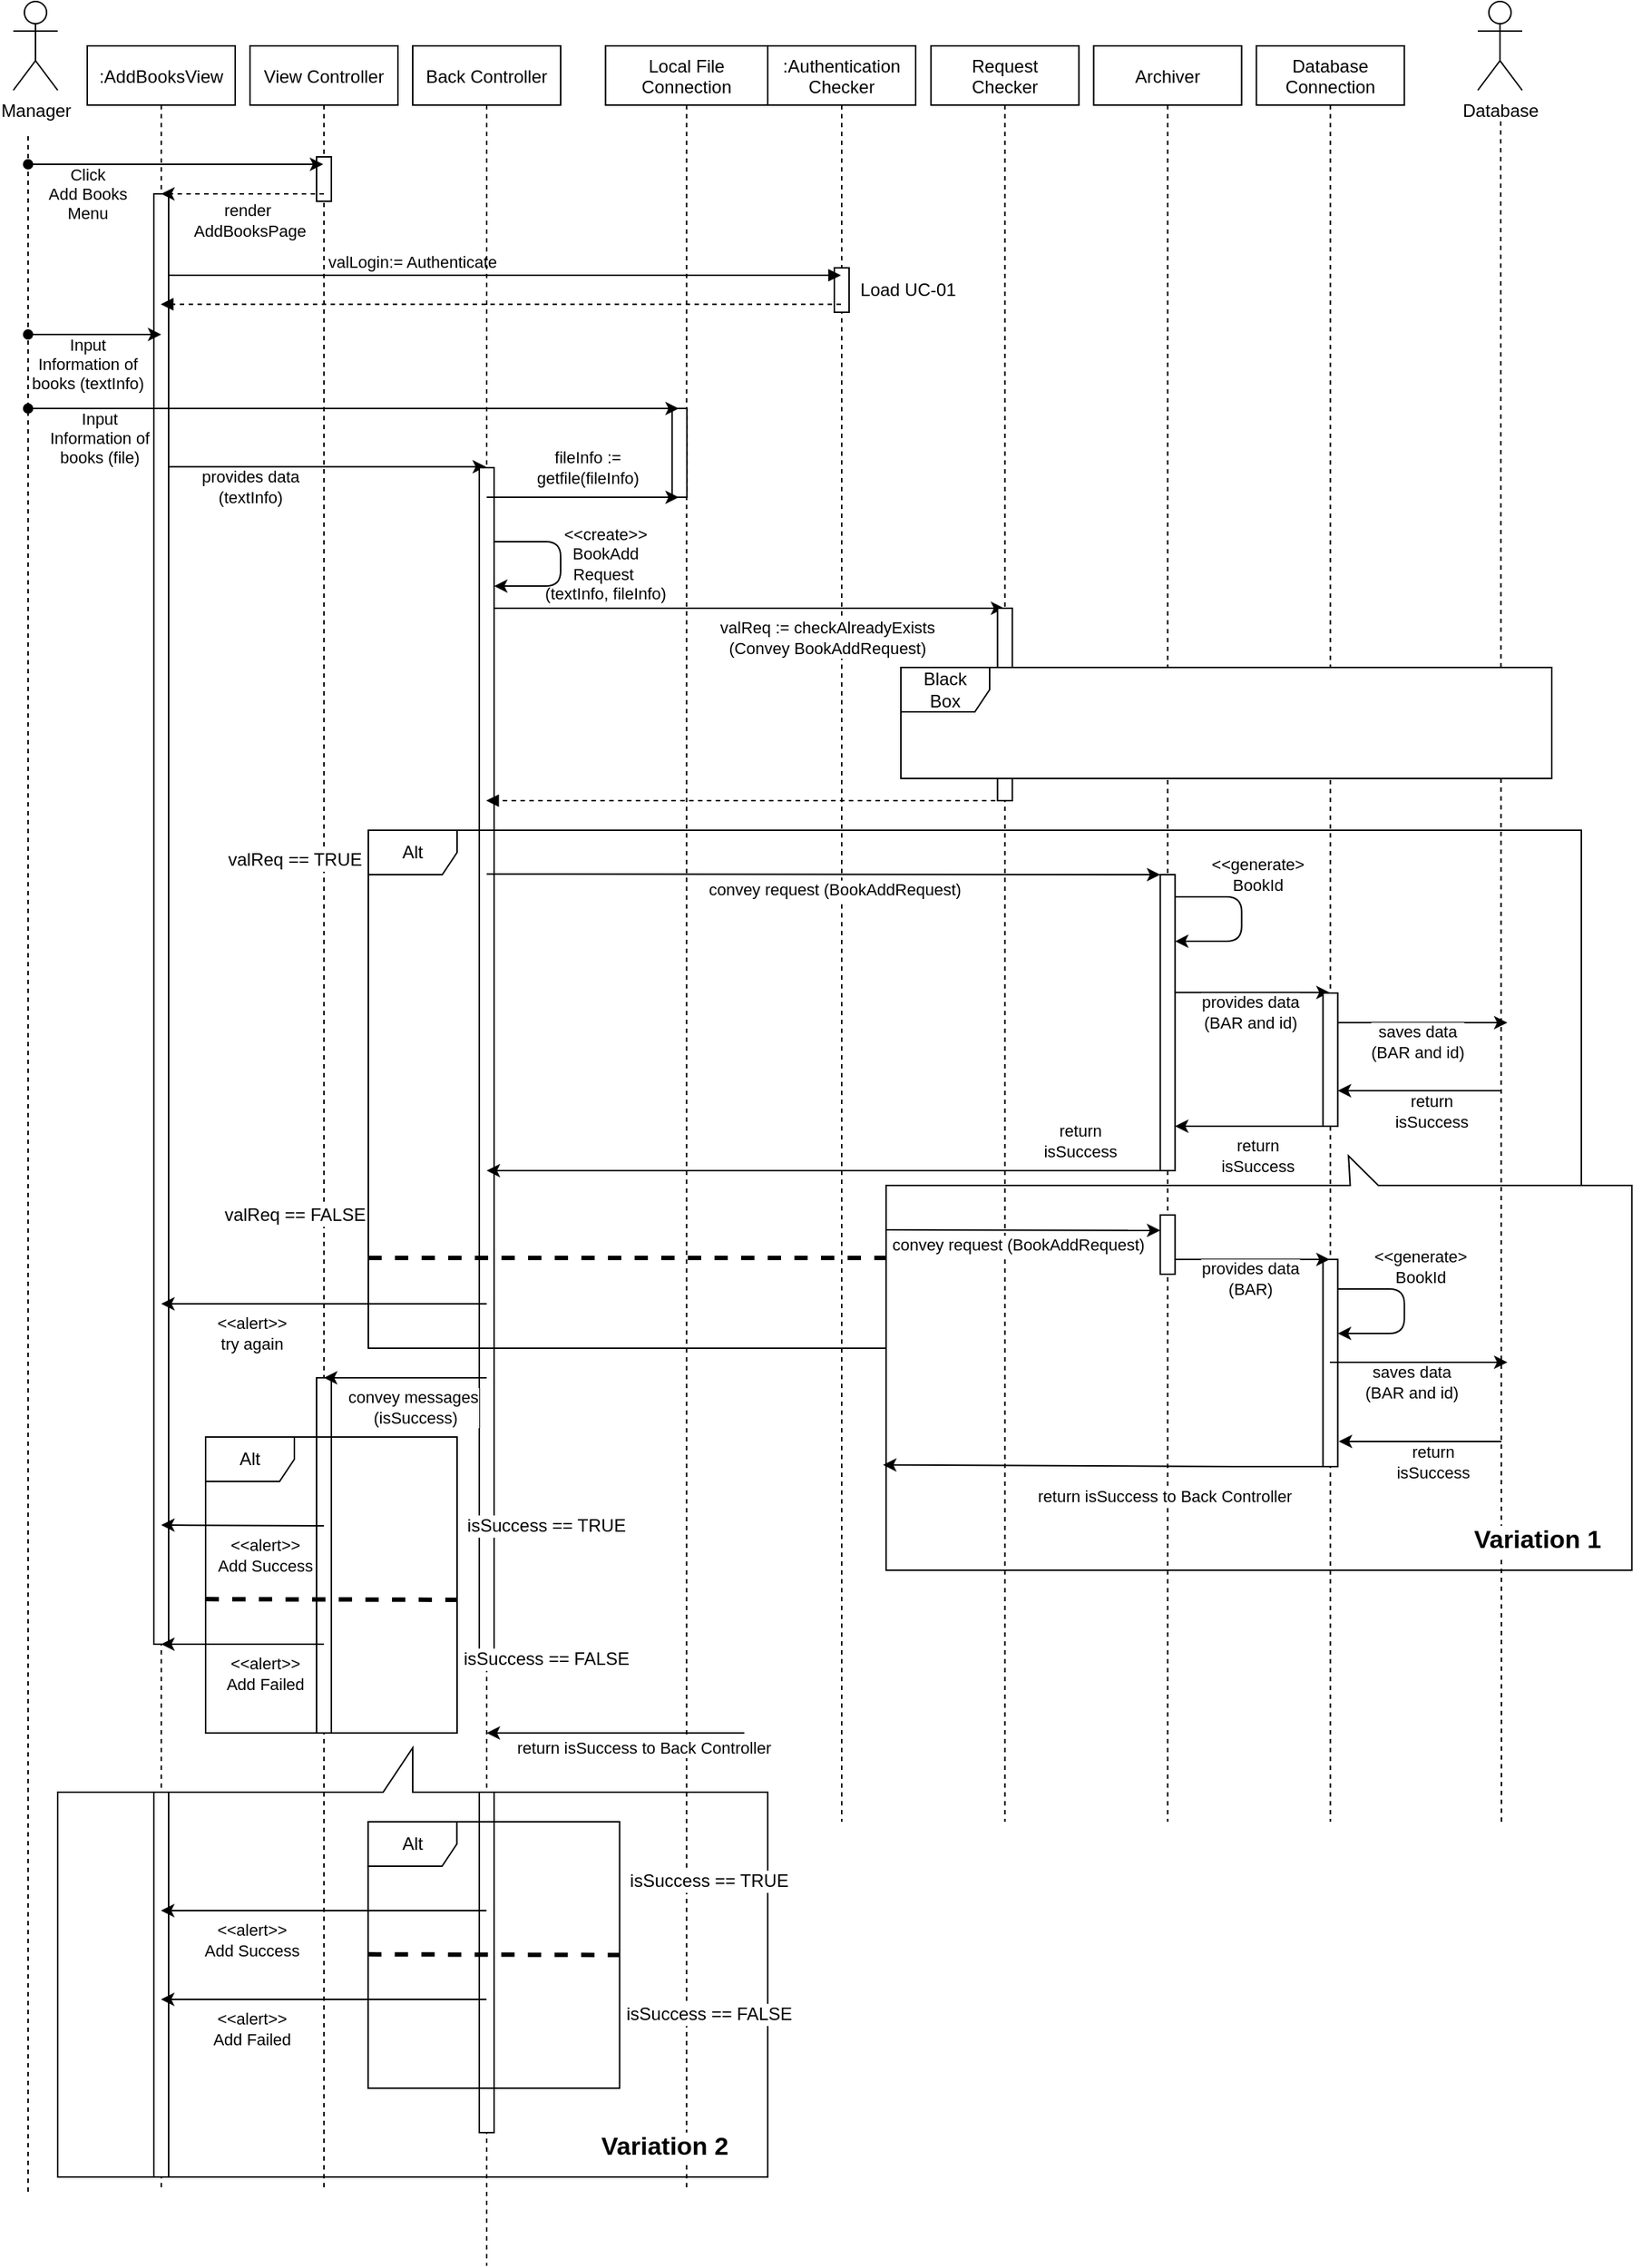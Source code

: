 <mxfile version="14.6.11" type="github">
  <diagram id="kgpKYQtTHZ0yAKxKKP6v" name="Page-1">
    <mxGraphModel dx="1185" dy="635" grid="1" gridSize="10" guides="1" tooltips="1" connect="1" arrows="1" fold="1" page="1" pageScale="1" pageWidth="1600" pageHeight="1700" math="0" shadow="0">
      <root>
        <mxCell id="0" />
        <mxCell id="1" parent="0" />
        <mxCell id="tOrZQTztv05XxvBdJtRc-54" value="" style="shape=callout;whiteSpace=wrap;html=1;perimeter=calloutPerimeter;fontSize=17;fillColor=#ffffff;rotation=-180;" vertex="1" parent="1">
          <mxGeometry x="270" y="1310" width="480" height="290" as="geometry" />
        </mxCell>
        <mxCell id="ra70TvouLn2fq20blvgT-70" value="" style="endArrow=classic;html=1;startArrow=none;startFill=0;" parent="1" edge="1">
          <mxGeometry width="50" height="50" relative="1" as="geometry">
            <mxPoint x="339.667" y="444.43" as="sourcePoint" />
            <mxPoint x="559.5" y="444.43" as="targetPoint" />
            <Array as="points">
              <mxPoint x="370.5" y="444.43" />
              <mxPoint x="390.5" y="444.43" />
            </Array>
          </mxGeometry>
        </mxCell>
        <mxCell id="ra70TvouLn2fq20blvgT-71" value="provides data&lt;br&gt;(textInfo)" style="edgeLabel;html=1;align=center;verticalAlign=middle;resizable=0;points=[];" parent="ra70TvouLn2fq20blvgT-70" vertex="1" connectable="0">
          <mxGeometry x="-0.167" y="-1" relative="1" as="geometry">
            <mxPoint x="-31" y="12" as="offset" />
          </mxGeometry>
        </mxCell>
        <mxCell id="ra70TvouLn2fq20blvgT-16" value=":Authentication&#xa;Checker" style="shape=umlLifeline;perimeter=lifelinePerimeter;container=1;collapsible=0;recursiveResize=0;rounded=0;shadow=0;strokeWidth=1;" parent="1" vertex="1">
          <mxGeometry x="750" y="160" width="100" height="1200" as="geometry" />
        </mxCell>
        <mxCell id="ra70TvouLn2fq20blvgT-17" value="" style="points=[];perimeter=orthogonalPerimeter;rounded=0;shadow=0;strokeWidth=1;" parent="ra70TvouLn2fq20blvgT-16" vertex="1">
          <mxGeometry x="45" y="150" width="10" height="30" as="geometry" />
        </mxCell>
        <mxCell id="3nuBFxr9cyL0pnOWT2aG-1" value=":AddBooksView" style="shape=umlLifeline;perimeter=lifelinePerimeter;container=1;collapsible=0;recursiveResize=0;rounded=0;shadow=0;strokeWidth=1;" parent="1" vertex="1">
          <mxGeometry x="290" y="160" width="100" height="1450" as="geometry" />
        </mxCell>
        <mxCell id="3nuBFxr9cyL0pnOWT2aG-2" value="" style="points=[];perimeter=orthogonalPerimeter;rounded=0;shadow=0;strokeWidth=1;" parent="3nuBFxr9cyL0pnOWT2aG-1" vertex="1">
          <mxGeometry x="45" y="100" width="10" height="980" as="geometry" />
        </mxCell>
        <mxCell id="tOrZQTztv05XxvBdJtRc-47" value="" style="points=[];perimeter=orthogonalPerimeter;rounded=0;shadow=0;strokeWidth=1;" vertex="1" parent="3nuBFxr9cyL0pnOWT2aG-1">
          <mxGeometry x="45" y="1180" width="10" height="260" as="geometry" />
        </mxCell>
        <mxCell id="3nuBFxr9cyL0pnOWT2aG-5" value="View Controller" style="shape=umlLifeline;perimeter=lifelinePerimeter;container=1;collapsible=0;recursiveResize=0;rounded=0;shadow=0;strokeWidth=1;" parent="1" vertex="1">
          <mxGeometry x="400" y="160" width="100" height="1450" as="geometry" />
        </mxCell>
        <mxCell id="ra70TvouLn2fq20blvgT-45" value="" style="points=[];perimeter=orthogonalPerimeter;rounded=0;shadow=0;strokeWidth=1;" parent="3nuBFxr9cyL0pnOWT2aG-5" vertex="1">
          <mxGeometry x="45" y="75" width="10" height="30" as="geometry" />
        </mxCell>
        <mxCell id="tOrZQTztv05XxvBdJtRc-40" value="" style="points=[];perimeter=orthogonalPerimeter;rounded=0;shadow=0;strokeWidth=1;" vertex="1" parent="3nuBFxr9cyL0pnOWT2aG-5">
          <mxGeometry x="45" y="900" width="10" height="240" as="geometry" />
        </mxCell>
        <mxCell id="3nuBFxr9cyL0pnOWT2aG-8" value="valLogin:= Authenticate" style="verticalAlign=bottom;endArrow=block;shadow=0;strokeWidth=1;" parent="1" edge="1">
          <mxGeometry x="-0.274" relative="1" as="geometry">
            <mxPoint x="345" y="315" as="sourcePoint" />
            <mxPoint x="799.5" y="315" as="targetPoint" />
            <Array as="points">
              <mxPoint x="430" y="315" />
              <mxPoint x="730" y="315" />
            </Array>
            <mxPoint as="offset" />
          </mxGeometry>
        </mxCell>
        <mxCell id="ra70TvouLn2fq20blvgT-1" value="Manager" style="shape=umlActor;verticalLabelPosition=bottom;verticalAlign=top;html=1;outlineConnect=0;" parent="1" vertex="1">
          <mxGeometry x="240" y="130" width="30" height="60" as="geometry" />
        </mxCell>
        <mxCell id="ra70TvouLn2fq20blvgT-6" value="Back Controller" style="shape=umlLifeline;perimeter=lifelinePerimeter;container=1;collapsible=0;recursiveResize=0;rounded=0;shadow=0;strokeWidth=1;" parent="1" vertex="1">
          <mxGeometry x="510" y="160" width="100" height="1500" as="geometry" />
        </mxCell>
        <mxCell id="ra70TvouLn2fq20blvgT-72" value="" style="points=[];perimeter=orthogonalPerimeter;rounded=0;shadow=0;strokeWidth=1;" parent="ra70TvouLn2fq20blvgT-6" vertex="1">
          <mxGeometry x="45" y="285" width="10" height="805" as="geometry" />
        </mxCell>
        <mxCell id="tOrZQTztv05XxvBdJtRc-37" value="" style="points=[];perimeter=orthogonalPerimeter;rounded=0;shadow=0;strokeWidth=1;" vertex="1" parent="ra70TvouLn2fq20blvgT-6">
          <mxGeometry x="45" y="1180" width="10" height="230" as="geometry" />
        </mxCell>
        <mxCell id="ra70TvouLn2fq20blvgT-8" value="Local File&#xa;Connection" style="shape=umlLifeline;perimeter=lifelinePerimeter;container=1;collapsible=0;recursiveResize=0;rounded=0;shadow=0;strokeWidth=1;" parent="1" vertex="1">
          <mxGeometry x="640.33" y="160" width="109.67" height="1450" as="geometry" />
        </mxCell>
        <mxCell id="ra70TvouLn2fq20blvgT-60" value="" style="points=[];perimeter=orthogonalPerimeter;rounded=0;shadow=0;strokeWidth=1;" parent="ra70TvouLn2fq20blvgT-8" vertex="1">
          <mxGeometry x="45" y="245" width="10" height="60" as="geometry" />
        </mxCell>
        <mxCell id="tOrZQTztv05XxvBdJtRc-52" value="Variation 2" style="text;html=1;strokeColor=none;fillColor=none;align=center;verticalAlign=middle;rounded=0;labelBackgroundColor=#ffffff;fontSize=17;fontStyle=1" vertex="1" parent="ra70TvouLn2fq20blvgT-8">
          <mxGeometry x="-30.33" y="1390" width="140" height="60" as="geometry" />
        </mxCell>
        <mxCell id="ra70TvouLn2fq20blvgT-26" value="Load UC-01" style="text;html=1;strokeColor=none;fillColor=none;align=center;verticalAlign=middle;whiteSpace=wrap;rounded=0;" parent="1" vertex="1">
          <mxGeometry x="810.33" y="315" width="70" height="20" as="geometry" />
        </mxCell>
        <mxCell id="ra70TvouLn2fq20blvgT-32" value="" style="endArrow=classic;html=1;startArrow=oval;startFill=1;" parent="1" target="3nuBFxr9cyL0pnOWT2aG-5" edge="1">
          <mxGeometry width="50" height="50" relative="1" as="geometry">
            <mxPoint x="250" y="240" as="sourcePoint" />
            <mxPoint x="339.5" y="240" as="targetPoint" />
            <Array as="points">
              <mxPoint x="300" y="240" />
              <mxPoint x="320" y="240" />
            </Array>
          </mxGeometry>
        </mxCell>
        <mxCell id="ra70TvouLn2fq20blvgT-39" value="Click&lt;br&gt;Add Books&lt;br&gt;Menu" style="edgeLabel;html=1;align=center;verticalAlign=middle;resizable=0;points=[];" parent="ra70TvouLn2fq20blvgT-32" vertex="1" connectable="0">
          <mxGeometry x="-0.167" y="-1" relative="1" as="geometry">
            <mxPoint x="-43" y="19" as="offset" />
          </mxGeometry>
        </mxCell>
        <mxCell id="ra70TvouLn2fq20blvgT-40" value="" style="endArrow=classic;html=1;startArrow=oval;startFill=1;" parent="1" edge="1">
          <mxGeometry width="50" height="50" relative="1" as="geometry">
            <mxPoint x="250" y="355" as="sourcePoint" />
            <mxPoint x="340" y="355" as="targetPoint" />
            <Array as="points">
              <mxPoint x="280" y="355" />
              <mxPoint x="300" y="355" />
            </Array>
          </mxGeometry>
        </mxCell>
        <mxCell id="ra70TvouLn2fq20blvgT-41" value="Input&lt;br&gt;Information of&lt;br&gt;books (textInfo)" style="edgeLabel;html=1;align=center;verticalAlign=middle;resizable=0;points=[];" parent="ra70TvouLn2fq20blvgT-40" vertex="1" connectable="0">
          <mxGeometry x="-0.167" y="-1" relative="1" as="geometry">
            <mxPoint x="2" y="19" as="offset" />
          </mxGeometry>
        </mxCell>
        <mxCell id="ra70TvouLn2fq20blvgT-43" value="" style="endArrow=none;dashed=1;html=1;" parent="1" edge="1">
          <mxGeometry width="50" height="50" relative="1" as="geometry">
            <mxPoint x="250" y="1610" as="sourcePoint" />
            <mxPoint x="250" y="220" as="targetPoint" />
          </mxGeometry>
        </mxCell>
        <mxCell id="ra70TvouLn2fq20blvgT-56" value="" style="endArrow=classic;html=1;startArrow=oval;startFill=1;" parent="1" edge="1">
          <mxGeometry width="50" height="50" relative="1" as="geometry">
            <mxPoint x="250" y="405" as="sourcePoint" />
            <mxPoint x="689.83" y="405" as="targetPoint" />
            <Array as="points">
              <mxPoint x="280" y="405" />
              <mxPoint x="300" y="405" />
            </Array>
          </mxGeometry>
        </mxCell>
        <mxCell id="ra70TvouLn2fq20blvgT-57" value="Input&lt;br&gt;Information of&lt;br&gt;books (file)" style="edgeLabel;html=1;align=center;verticalAlign=middle;resizable=0;points=[];" parent="ra70TvouLn2fq20blvgT-56" vertex="1" connectable="0">
          <mxGeometry x="-0.167" y="-1" relative="1" as="geometry">
            <mxPoint x="-135" y="19" as="offset" />
          </mxGeometry>
        </mxCell>
        <mxCell id="ra70TvouLn2fq20blvgT-66" value="" style="endArrow=classic;html=1;" parent="1" edge="1">
          <mxGeometry width="50" height="50" relative="1" as="geometry">
            <mxPoint x="559.999" y="465" as="sourcePoint" />
            <mxPoint x="689.83" y="465" as="targetPoint" />
          </mxGeometry>
        </mxCell>
        <mxCell id="ra70TvouLn2fq20blvgT-67" value="fileInfo := &lt;br&gt;getfile(fileInfo)" style="edgeLabel;html=1;align=center;verticalAlign=middle;resizable=0;points=[];" parent="ra70TvouLn2fq20blvgT-66" vertex="1" connectable="0">
          <mxGeometry x="0.85" y="-1" relative="1" as="geometry">
            <mxPoint x="-52" y="-21" as="offset" />
          </mxGeometry>
        </mxCell>
        <mxCell id="ra70TvouLn2fq20blvgT-73" value="" style="endArrow=classic;html=1;edgeStyle=orthogonalEdgeStyle;" parent="1" edge="1">
          <mxGeometry width="50" height="50" relative="1" as="geometry">
            <mxPoint x="565" y="495" as="sourcePoint" />
            <mxPoint x="565" y="525.029" as="targetPoint" />
            <Array as="points">
              <mxPoint x="610" y="495" />
              <mxPoint x="610" y="525" />
            </Array>
          </mxGeometry>
        </mxCell>
        <mxCell id="ra70TvouLn2fq20blvgT-74" value="&amp;lt;&amp;lt;create&amp;gt;&amp;gt;&lt;br&gt;BookAdd&lt;br&gt;Request&amp;nbsp;&lt;br&gt;(textInfo, fileInfo)" style="edgeLabel;html=1;align=center;verticalAlign=middle;resizable=0;points=[];labelBackgroundColor=none;" parent="ra70TvouLn2fq20blvgT-73" vertex="1" connectable="0">
          <mxGeometry x="0.886" y="-1" relative="1" as="geometry">
            <mxPoint x="68" y="-14" as="offset" />
          </mxGeometry>
        </mxCell>
        <mxCell id="ra70TvouLn2fq20blvgT-76" value="Database" style="shape=umlActor;verticalLabelPosition=bottom;verticalAlign=top;html=1;outlineConnect=0;" parent="1" vertex="1">
          <mxGeometry x="1230" y="130" width="30" height="60" as="geometry" />
        </mxCell>
        <mxCell id="ra70TvouLn2fq20blvgT-79" value="" style="endArrow=classic;html=1;" parent="1" target="ra70TvouLn2fq20blvgT-10" edge="1">
          <mxGeometry width="50" height="50" relative="1" as="geometry">
            <mxPoint x="564.997" y="540" as="sourcePoint" />
            <mxPoint x="915.16" y="540" as="targetPoint" />
          </mxGeometry>
        </mxCell>
        <mxCell id="ra70TvouLn2fq20blvgT-80" value="valReq := checkAlreadyExists&lt;br&gt;(Convey BookAddRequest)" style="edgeLabel;html=1;align=center;verticalAlign=middle;resizable=0;points=[];" parent="ra70TvouLn2fq20blvgT-79" vertex="1" connectable="0">
          <mxGeometry x="0.082" y="1" relative="1" as="geometry">
            <mxPoint x="38" y="21" as="offset" />
          </mxGeometry>
        </mxCell>
        <mxCell id="ra70TvouLn2fq20blvgT-89" value="About Req-04" style="text;html=1;strokeColor=none;fillColor=none;align=center;verticalAlign=middle;whiteSpace=wrap;rounded=0;" parent="1" vertex="1">
          <mxGeometry x="1140" y="607.5" width="90" height="20" as="geometry" />
        </mxCell>
        <mxCell id="ra70TvouLn2fq20blvgT-90" value="" style="verticalAlign=bottom;endArrow=block;shadow=0;strokeWidth=1;dashed=1;" parent="1" edge="1">
          <mxGeometry x="0.266" relative="1" as="geometry">
            <mxPoint x="909.83" y="670" as="sourcePoint" />
            <mxPoint x="559.667" y="670" as="targetPoint" />
            <Array as="points">
              <mxPoint x="851.35" y="670" />
              <mxPoint x="731.35" y="670" />
            </Array>
            <mxPoint as="offset" />
          </mxGeometry>
        </mxCell>
        <mxCell id="ra70TvouLn2fq20blvgT-24" value="" style="verticalAlign=bottom;endArrow=block;shadow=0;strokeWidth=1;dashed=1;" parent="1" edge="1">
          <mxGeometry x="0.266" relative="1" as="geometry">
            <mxPoint x="799.5" y="334.57" as="sourcePoint" />
            <mxPoint x="339.667" y="334.57" as="targetPoint" />
            <Array as="points">
              <mxPoint x="741.02" y="334.57" />
              <mxPoint x="621.02" y="334.57" />
            </Array>
            <mxPoint as="offset" />
          </mxGeometry>
        </mxCell>
        <mxCell id="ra70TvouLn2fq20blvgT-47" value="" style="endArrow=classic;html=1;dashed=1;" parent="1" target="3nuBFxr9cyL0pnOWT2aG-1" edge="1">
          <mxGeometry width="50" height="50" relative="1" as="geometry">
            <mxPoint x="450" y="260" as="sourcePoint" />
            <mxPoint x="500" y="210" as="targetPoint" />
          </mxGeometry>
        </mxCell>
        <mxCell id="ra70TvouLn2fq20blvgT-48" value="render&lt;br&gt;&amp;nbsp;AddBooksPage" style="edgeLabel;html=1;align=center;verticalAlign=middle;resizable=0;points=[];" parent="ra70TvouLn2fq20blvgT-47" vertex="1" connectable="0">
          <mxGeometry x="-0.149" y="1" relative="1" as="geometry">
            <mxPoint x="-5" y="17" as="offset" />
          </mxGeometry>
        </mxCell>
        <mxCell id="ra70TvouLn2fq20blvgT-91" value="" style="endArrow=classic;html=1;" parent="1" target="ra70TvouLn2fq20blvgT-13" edge="1">
          <mxGeometry width="50" height="50" relative="1" as="geometry">
            <mxPoint x="559.997" y="719.58" as="sourcePoint" />
            <mxPoint x="904.83" y="719.58" as="targetPoint" />
          </mxGeometry>
        </mxCell>
        <mxCell id="ra70TvouLn2fq20blvgT-92" value="convey request (BookAddRequest)" style="edgeLabel;html=1;align=center;verticalAlign=middle;resizable=0;points=[];" parent="ra70TvouLn2fq20blvgT-91" vertex="1" connectable="0">
          <mxGeometry x="0.082" y="1" relative="1" as="geometry">
            <mxPoint x="-12" y="11" as="offset" />
          </mxGeometry>
        </mxCell>
        <mxCell id="ra70TvouLn2fq20blvgT-93" value="" style="endArrow=classic;html=1;edgeStyle=orthogonalEdgeStyle;" parent="1" edge="1">
          <mxGeometry width="50" height="50" relative="1" as="geometry">
            <mxPoint x="1025.33" y="735" as="sourcePoint" />
            <mxPoint x="1025.33" y="765.029" as="targetPoint" />
            <Array as="points">
              <mxPoint x="1070.33" y="735" />
              <mxPoint x="1070.33" y="765" />
            </Array>
          </mxGeometry>
        </mxCell>
        <mxCell id="ra70TvouLn2fq20blvgT-94" value="&amp;lt;&amp;lt;generate&amp;gt;&lt;br&gt;BookId" style="edgeLabel;html=1;align=center;verticalAlign=middle;resizable=0;points=[];" parent="ra70TvouLn2fq20blvgT-93" vertex="1" connectable="0">
          <mxGeometry x="0.886" y="-1" relative="1" as="geometry">
            <mxPoint x="48" y="-44" as="offset" />
          </mxGeometry>
        </mxCell>
        <mxCell id="ra70TvouLn2fq20blvgT-95" value="" style="endArrow=classic;html=1;" parent="1" target="ra70TvouLn2fq20blvgT-14" edge="1">
          <mxGeometry width="50" height="50" relative="1" as="geometry">
            <mxPoint x="1025.33" y="799.58" as="sourcePoint" />
            <mxPoint x="1135.33" y="799.58" as="targetPoint" />
          </mxGeometry>
        </mxCell>
        <mxCell id="ra70TvouLn2fq20blvgT-96" value="provides data&lt;br&gt;(BAR and id)" style="edgeLabel;html=1;align=center;verticalAlign=middle;resizable=0;points=[];" parent="ra70TvouLn2fq20blvgT-95" vertex="1" connectable="0">
          <mxGeometry x="0.082" y="1" relative="1" as="geometry">
            <mxPoint x="-6" y="14" as="offset" />
          </mxGeometry>
        </mxCell>
        <mxCell id="ra70TvouLn2fq20blvgT-97" value="" style="endArrow=classic;html=1;" parent="1" edge="1">
          <mxGeometry width="50" height="50" relative="1" as="geometry">
            <mxPoint x="1130" y="820.0" as="sourcePoint" />
            <mxPoint x="1250" y="820" as="targetPoint" />
          </mxGeometry>
        </mxCell>
        <mxCell id="ra70TvouLn2fq20blvgT-98" value="saves data&lt;br&gt;(BAR and id)" style="edgeLabel;html=1;align=center;verticalAlign=middle;resizable=0;points=[];" parent="ra70TvouLn2fq20blvgT-97" vertex="1" connectable="0">
          <mxGeometry x="0.082" y="1" relative="1" as="geometry">
            <mxPoint x="-6" y="14" as="offset" />
          </mxGeometry>
        </mxCell>
        <mxCell id="ra70TvouLn2fq20blvgT-101" value="" style="endArrow=classic;html=1;" parent="1" edge="1">
          <mxGeometry width="50" height="50" relative="1" as="geometry">
            <mxPoint x="1245.33" y="866" as="sourcePoint" />
            <mxPoint x="1135.327" y="866" as="targetPoint" />
            <Array as="points">
              <mxPoint x="1195.33" y="866" />
            </Array>
          </mxGeometry>
        </mxCell>
        <mxCell id="ra70TvouLn2fq20blvgT-102" value="return&amp;nbsp;&lt;br&gt;isSuccess&amp;nbsp;" style="edgeLabel;html=1;align=center;verticalAlign=middle;resizable=0;points=[];" parent="ra70TvouLn2fq20blvgT-101" vertex="1" connectable="0">
          <mxGeometry x="-0.364" y="-3" relative="1" as="geometry">
            <mxPoint x="-11" y="17" as="offset" />
          </mxGeometry>
        </mxCell>
        <mxCell id="ra70TvouLn2fq20blvgT-103" value="" style="endArrow=classic;html=1;" parent="1" target="ra70TvouLn2fq20blvgT-13" edge="1">
          <mxGeometry width="50" height="50" relative="1" as="geometry">
            <mxPoint x="1125.33" y="890" as="sourcePoint" />
            <mxPoint x="1015.327" y="890" as="targetPoint" />
            <Array as="points">
              <mxPoint x="1075.33" y="890" />
            </Array>
          </mxGeometry>
        </mxCell>
        <mxCell id="ra70TvouLn2fq20blvgT-104" value="return&lt;br&gt;isSuccess" style="edgeLabel;html=1;align=center;verticalAlign=middle;resizable=0;points=[];" parent="ra70TvouLn2fq20blvgT-103" vertex="1" connectable="0">
          <mxGeometry x="-0.364" y="-3" relative="1" as="geometry">
            <mxPoint x="-13" y="23" as="offset" />
          </mxGeometry>
        </mxCell>
        <mxCell id="reisCUD8YAPNEKjsgwhX-1" value="" style="endArrow=classic;html=1;" parent="1" target="ra70TvouLn2fq20blvgT-6" edge="1">
          <mxGeometry width="50" height="50" relative="1" as="geometry">
            <mxPoint x="1015.33" y="920" as="sourcePoint" />
            <mxPoint x="915.33" y="920" as="targetPoint" />
            <Array as="points">
              <mxPoint x="965.33" y="920" />
            </Array>
          </mxGeometry>
        </mxCell>
        <mxCell id="reisCUD8YAPNEKjsgwhX-2" value="return&lt;br&gt;isSuccess" style="edgeLabel;html=1;align=center;verticalAlign=middle;resizable=0;points=[];" parent="reisCUD8YAPNEKjsgwhX-1" vertex="1" connectable="0">
          <mxGeometry x="-0.364" y="-3" relative="1" as="geometry">
            <mxPoint x="90" y="-17" as="offset" />
          </mxGeometry>
        </mxCell>
        <mxCell id="reisCUD8YAPNEKjsgwhX-3" value="Alt" style="shape=umlFrame;whiteSpace=wrap;html=1;fillColor=#FFFFFF;gradientColor=none;" parent="1" vertex="1">
          <mxGeometry x="480" y="690" width="820" height="350" as="geometry" />
        </mxCell>
        <mxCell id="reisCUD8YAPNEKjsgwhX-4" value="valReq == TRUE" style="text;html=1;strokeColor=none;fillColor=none;align=center;verticalAlign=middle;rounded=0;labelBackgroundColor=#ffffff;" parent="1" vertex="1">
          <mxGeometry x="360" y="680" width="140" height="60" as="geometry" />
        </mxCell>
        <mxCell id="reisCUD8YAPNEKjsgwhX-8" value="valReq == FALSE" style="text;html=1;strokeColor=none;fillColor=none;align=center;verticalAlign=middle;rounded=0;labelBackgroundColor=#ffffff;" parent="1" vertex="1">
          <mxGeometry x="360" y="920" width="140" height="60" as="geometry" />
        </mxCell>
        <mxCell id="reisCUD8YAPNEKjsgwhX-10" value="" style="endArrow=classic;html=1;strokeWidth=1;" parent="1" edge="1">
          <mxGeometry width="50" height="50" relative="1" as="geometry">
            <mxPoint x="560" y="1010" as="sourcePoint" />
            <mxPoint x="340" y="1010" as="targetPoint" />
          </mxGeometry>
        </mxCell>
        <mxCell id="reisCUD8YAPNEKjsgwhX-11" value="&amp;lt;&amp;lt;alert&amp;gt;&amp;gt;&lt;br&gt;try again" style="edgeLabel;html=1;align=center;verticalAlign=middle;resizable=0;points=[];" parent="reisCUD8YAPNEKjsgwhX-10" vertex="1" connectable="0">
          <mxGeometry x="0.161" y="4" relative="1" as="geometry">
            <mxPoint x="-32" y="16" as="offset" />
          </mxGeometry>
        </mxCell>
        <mxCell id="reisCUD8YAPNEKjsgwhX-14" value="" style="endArrow=none;dashed=1;html=1;strokeWidth=3;entryX=1;entryY=0.857;entryDx=0;entryDy=0;entryPerimeter=0;" parent="1" edge="1">
          <mxGeometry width="50" height="50" relative="1" as="geometry">
            <mxPoint x="480" y="979" as="sourcePoint" />
            <mxPoint x="1300" y="978.95" as="targetPoint" />
          </mxGeometry>
        </mxCell>
        <mxCell id="reisCUD8YAPNEKjsgwhX-15" value="" style="endArrow=classic;html=1;strokeWidth=1;" parent="1" edge="1">
          <mxGeometry width="50" height="50" relative="1" as="geometry">
            <mxPoint x="559.84" y="1420" as="sourcePoint" />
            <mxPoint x="339.84" y="1420" as="targetPoint" />
          </mxGeometry>
        </mxCell>
        <mxCell id="reisCUD8YAPNEKjsgwhX-16" value="&amp;lt;&amp;lt;alert&amp;gt;&amp;gt;&lt;br&gt;Add Success" style="edgeLabel;html=1;align=center;verticalAlign=middle;resizable=0;points=[];" parent="reisCUD8YAPNEKjsgwhX-15" vertex="1" connectable="0">
          <mxGeometry x="0.161" y="4" relative="1" as="geometry">
            <mxPoint x="-32" y="16" as="offset" />
          </mxGeometry>
        </mxCell>
        <mxCell id="reisCUD8YAPNEKjsgwhX-18" value="Alt" style="shape=umlFrame;whiteSpace=wrap;html=1;labelBackgroundColor=#ffffff;fillColor=#FFFFFF;gradientColor=none;" parent="1" vertex="1">
          <mxGeometry x="479.84" y="1360" width="170" height="180" as="geometry" />
        </mxCell>
        <mxCell id="reisCUD8YAPNEKjsgwhX-19" value="" style="endArrow=classic;html=1;strokeWidth=1;" parent="1" edge="1">
          <mxGeometry width="50" height="50" relative="1" as="geometry">
            <mxPoint x="559.84" y="1480" as="sourcePoint" />
            <mxPoint x="339.84" y="1480" as="targetPoint" />
          </mxGeometry>
        </mxCell>
        <mxCell id="reisCUD8YAPNEKjsgwhX-20" value="&amp;lt;&amp;lt;alert&amp;gt;&amp;gt;&lt;br&gt;Add Failed" style="edgeLabel;html=1;align=center;verticalAlign=middle;resizable=0;points=[];" parent="reisCUD8YAPNEKjsgwhX-19" vertex="1" connectable="0">
          <mxGeometry x="0.161" y="4" relative="1" as="geometry">
            <mxPoint x="-32" y="16" as="offset" />
          </mxGeometry>
        </mxCell>
        <mxCell id="reisCUD8YAPNEKjsgwhX-21" value="" style="endArrow=none;dashed=1;html=1;strokeWidth=3;" parent="1" edge="1">
          <mxGeometry width="50" height="50" relative="1" as="geometry">
            <mxPoint x="479.84" y="1449.55" as="sourcePoint" />
            <mxPoint x="649.84" y="1450" as="targetPoint" />
          </mxGeometry>
        </mxCell>
        <mxCell id="reisCUD8YAPNEKjsgwhX-22" value="isSuccess == TRUE" style="text;html=1;strokeColor=none;fillColor=none;align=center;verticalAlign=middle;rounded=0;labelBackgroundColor=#ffffff;" parent="1" vertex="1">
          <mxGeometry x="640.17" y="1370" width="140" height="60" as="geometry" />
        </mxCell>
        <mxCell id="reisCUD8YAPNEKjsgwhX-23" value="isSuccess == FALSE" style="text;html=1;strokeColor=none;fillColor=none;align=center;verticalAlign=middle;rounded=0;labelBackgroundColor=#ffffff;" parent="1" vertex="1">
          <mxGeometry x="640.17" y="1460" width="140" height="60" as="geometry" />
        </mxCell>
        <mxCell id="tOrZQTztv05XxvBdJtRc-1" value="" style="shape=callout;whiteSpace=wrap;html=1;perimeter=calloutPerimeter;position2=0.38;size=20;position=0.34;base=19;rotation=-180;" vertex="1" parent="1">
          <mxGeometry x="830" y="910" width="504.17" height="280" as="geometry" />
        </mxCell>
        <mxCell id="ra70TvouLn2fq20blvgT-10" value="Request&#xa;Checker" style="shape=umlLifeline;perimeter=lifelinePerimeter;container=1;collapsible=0;recursiveResize=0;rounded=0;shadow=0;strokeWidth=1;" parent="1" vertex="1">
          <mxGeometry x="860.33" y="160" width="100" height="1200" as="geometry" />
        </mxCell>
        <mxCell id="ra70TvouLn2fq20blvgT-11" value="" style="points=[];perimeter=orthogonalPerimeter;rounded=0;shadow=0;strokeWidth=1;" parent="ra70TvouLn2fq20blvgT-10" vertex="1">
          <mxGeometry x="45" y="380" width="10" height="130" as="geometry" />
        </mxCell>
        <mxCell id="ra70TvouLn2fq20blvgT-12" value="Archiver" style="shape=umlLifeline;perimeter=lifelinePerimeter;container=1;collapsible=0;recursiveResize=0;rounded=0;shadow=0;strokeWidth=1;" parent="1" vertex="1">
          <mxGeometry x="970.33" y="160" width="100" height="1200" as="geometry" />
        </mxCell>
        <mxCell id="ra70TvouLn2fq20blvgT-13" value="" style="points=[];perimeter=orthogonalPerimeter;rounded=0;shadow=0;strokeWidth=1;" parent="ra70TvouLn2fq20blvgT-12" vertex="1">
          <mxGeometry x="45" y="560" width="10" height="200" as="geometry" />
        </mxCell>
        <mxCell id="tOrZQTztv05XxvBdJtRc-16" value="" style="points=[];perimeter=orthogonalPerimeter;rounded=0;shadow=0;strokeWidth=1;" vertex="1" parent="ra70TvouLn2fq20blvgT-12">
          <mxGeometry x="45" y="790" width="10" height="40" as="geometry" />
        </mxCell>
        <mxCell id="ra70TvouLn2fq20blvgT-14" value="Database&#xa;Connection" style="shape=umlLifeline;perimeter=lifelinePerimeter;container=1;collapsible=0;recursiveResize=0;rounded=0;shadow=0;strokeWidth=1;" parent="1" vertex="1">
          <mxGeometry x="1080.33" y="160" width="100" height="1200" as="geometry" />
        </mxCell>
        <mxCell id="ra70TvouLn2fq20blvgT-99" value="" style="points=[];perimeter=orthogonalPerimeter;rounded=0;shadow=0;strokeWidth=1;" parent="ra70TvouLn2fq20blvgT-14" vertex="1">
          <mxGeometry x="45" y="640" width="10" height="90" as="geometry" />
        </mxCell>
        <mxCell id="tOrZQTztv05XxvBdJtRc-23" value="" style="points=[];perimeter=orthogonalPerimeter;rounded=0;shadow=0;strokeWidth=1;" vertex="1" parent="ra70TvouLn2fq20blvgT-14">
          <mxGeometry x="45" y="820" width="10" height="140" as="geometry" />
        </mxCell>
        <mxCell id="ra70TvouLn2fq20blvgT-81" value="" style="endArrow=none;dashed=1;html=1;" parent="1" edge="1">
          <mxGeometry width="50" height="50" relative="1" as="geometry">
            <mxPoint x="1246" y="1360" as="sourcePoint" />
            <mxPoint x="1245.5" y="210" as="targetPoint" />
          </mxGeometry>
        </mxCell>
        <mxCell id="ra70TvouLn2fq20blvgT-83" value="Black&lt;br&gt;Box" style="shape=umlFrame;whiteSpace=wrap;html=1;fillColor=#FFFFFF;swimlaneFillColor=#ffffff;" parent="1" vertex="1">
          <mxGeometry x="840" y="580" width="440" height="75" as="geometry" />
        </mxCell>
        <mxCell id="tOrZQTztv05XxvBdJtRc-17" value="" style="endArrow=classic;html=1;" edge="1" parent="1">
          <mxGeometry width="50" height="50" relative="1" as="geometry">
            <mxPoint x="830" y="960" as="sourcePoint" />
            <mxPoint x="1015.33" y="960.42" as="targetPoint" />
          </mxGeometry>
        </mxCell>
        <mxCell id="tOrZQTztv05XxvBdJtRc-18" value="convey request (BookAddRequest)" style="edgeLabel;html=1;align=center;verticalAlign=middle;resizable=0;points=[];" vertex="1" connectable="0" parent="tOrZQTztv05XxvBdJtRc-17">
          <mxGeometry x="0.082" y="1" relative="1" as="geometry">
            <mxPoint x="-12" y="11" as="offset" />
          </mxGeometry>
        </mxCell>
        <mxCell id="tOrZQTztv05XxvBdJtRc-19" value="" style="endArrow=classic;html=1;edgeStyle=orthogonalEdgeStyle;" edge="1" parent="1">
          <mxGeometry width="50" height="50" relative="1" as="geometry">
            <mxPoint x="1135.33" y="1000" as="sourcePoint" />
            <mxPoint x="1135.33" y="1030.029" as="targetPoint" />
            <Array as="points">
              <mxPoint x="1180.33" y="1000" />
              <mxPoint x="1180.33" y="1030" />
            </Array>
          </mxGeometry>
        </mxCell>
        <mxCell id="tOrZQTztv05XxvBdJtRc-20" value="&amp;lt;&amp;lt;generate&amp;gt;&lt;br&gt;BookId" style="edgeLabel;html=1;align=center;verticalAlign=middle;resizable=0;points=[];" vertex="1" connectable="0" parent="tOrZQTztv05XxvBdJtRc-19">
          <mxGeometry x="0.886" y="-1" relative="1" as="geometry">
            <mxPoint x="48" y="-44" as="offset" />
          </mxGeometry>
        </mxCell>
        <mxCell id="tOrZQTztv05XxvBdJtRc-24" value="" style="endArrow=classic;html=1;" edge="1" parent="1">
          <mxGeometry width="50" height="50" relative="1" as="geometry">
            <mxPoint x="1025.33" y="980.0" as="sourcePoint" />
            <mxPoint x="1129.83" y="980.0" as="targetPoint" />
          </mxGeometry>
        </mxCell>
        <mxCell id="tOrZQTztv05XxvBdJtRc-25" value="provides data&lt;br&gt;(BAR)" style="edgeLabel;html=1;align=center;verticalAlign=middle;resizable=0;points=[];" vertex="1" connectable="0" parent="tOrZQTztv05XxvBdJtRc-24">
          <mxGeometry x="0.082" y="1" relative="1" as="geometry">
            <mxPoint x="-6" y="14" as="offset" />
          </mxGeometry>
        </mxCell>
        <mxCell id="tOrZQTztv05XxvBdJtRc-29" value="" style="endArrow=classic;html=1;" edge="1" parent="1">
          <mxGeometry width="50" height="50" relative="1" as="geometry">
            <mxPoint x="1246" y="1103" as="sourcePoint" />
            <mxPoint x="1135.997" y="1103" as="targetPoint" />
            <Array as="points">
              <mxPoint x="1196" y="1103" />
            </Array>
          </mxGeometry>
        </mxCell>
        <mxCell id="tOrZQTztv05XxvBdJtRc-30" value="return&amp;nbsp;&lt;br&gt;isSuccess&amp;nbsp;" style="edgeLabel;html=1;align=center;verticalAlign=middle;resizable=0;points=[];" vertex="1" connectable="0" parent="tOrZQTztv05XxvBdJtRc-29">
          <mxGeometry x="-0.364" y="-3" relative="1" as="geometry">
            <mxPoint x="-10" y="17" as="offset" />
          </mxGeometry>
        </mxCell>
        <mxCell id="tOrZQTztv05XxvBdJtRc-31" value="" style="endArrow=classic;html=1;" edge="1" parent="1">
          <mxGeometry width="50" height="50" relative="1" as="geometry">
            <mxPoint x="1130" y="1049.5" as="sourcePoint" />
            <mxPoint x="1250" y="1049.5" as="targetPoint" />
          </mxGeometry>
        </mxCell>
        <mxCell id="tOrZQTztv05XxvBdJtRc-32" value="saves data&lt;br&gt;(BAR and id)" style="edgeLabel;html=1;align=center;verticalAlign=middle;resizable=0;points=[];" vertex="1" connectable="0" parent="tOrZQTztv05XxvBdJtRc-31">
          <mxGeometry x="0.082" y="1" relative="1" as="geometry">
            <mxPoint x="-10" y="14" as="offset" />
          </mxGeometry>
        </mxCell>
        <mxCell id="tOrZQTztv05XxvBdJtRc-33" value="" style="endArrow=classic;html=1;entryX=1.004;entryY=0.254;entryDx=0;entryDy=0;entryPerimeter=0;" edge="1" parent="1" target="tOrZQTztv05XxvBdJtRc-1">
          <mxGeometry width="50" height="50" relative="1" as="geometry">
            <mxPoint x="1125.33" y="1120" as="sourcePoint" />
            <mxPoint x="1025.33" y="1120" as="targetPoint" />
            <Array as="points">
              <mxPoint x="1075.33" y="1120" />
            </Array>
          </mxGeometry>
        </mxCell>
        <mxCell id="tOrZQTztv05XxvBdJtRc-34" value="return isSuccess to Back Controller" style="edgeLabel;html=1;align=center;verticalAlign=middle;resizable=0;points=[];" vertex="1" connectable="0" parent="tOrZQTztv05XxvBdJtRc-33">
          <mxGeometry x="-0.364" y="-3" relative="1" as="geometry">
            <mxPoint x="-13" y="23" as="offset" />
          </mxGeometry>
        </mxCell>
        <mxCell id="tOrZQTztv05XxvBdJtRc-35" value="Variation 1" style="text;html=1;strokeColor=none;fillColor=none;align=center;verticalAlign=middle;rounded=0;labelBackgroundColor=#ffffff;fontSize=17;fontStyle=1" vertex="1" parent="1">
          <mxGeometry x="1200" y="1140" width="140" height="60" as="geometry" />
        </mxCell>
        <mxCell id="tOrZQTztv05XxvBdJtRc-38" value="" style="endArrow=classic;html=1;" edge="1" parent="1" target="ra70TvouLn2fq20blvgT-6">
          <mxGeometry width="50" height="50" relative="1" as="geometry">
            <mxPoint x="734.17" y="1300" as="sourcePoint" />
            <mxPoint x="567" y="1300" as="targetPoint" />
            <Array as="points" />
          </mxGeometry>
        </mxCell>
        <mxCell id="tOrZQTztv05XxvBdJtRc-39" value="return isSuccess to Back Controller" style="edgeLabel;html=1;align=center;verticalAlign=middle;resizable=0;points=[];" vertex="1" connectable="0" parent="tOrZQTztv05XxvBdJtRc-38">
          <mxGeometry x="-0.364" y="-3" relative="1" as="geometry">
            <mxPoint x="-13" y="13" as="offset" />
          </mxGeometry>
        </mxCell>
        <mxCell id="tOrZQTztv05XxvBdJtRc-41" value="" style="endArrow=classic;html=1;" edge="1" parent="1">
          <mxGeometry width="50" height="50" relative="1" as="geometry">
            <mxPoint x="560" y="1060" as="sourcePoint" />
            <mxPoint x="450" y="1060" as="targetPoint" />
            <Array as="points" />
          </mxGeometry>
        </mxCell>
        <mxCell id="tOrZQTztv05XxvBdJtRc-42" value="convey messages&lt;br&gt;&amp;nbsp;(isSuccess)" style="edgeLabel;html=1;align=center;verticalAlign=middle;resizable=0;points=[];" vertex="1" connectable="0" parent="tOrZQTztv05XxvBdJtRc-41">
          <mxGeometry x="-0.364" y="-3" relative="1" as="geometry">
            <mxPoint x="-15" y="23" as="offset" />
          </mxGeometry>
        </mxCell>
        <mxCell id="tOrZQTztv05XxvBdJtRc-43" value="Alt" style="shape=umlFrame;whiteSpace=wrap;html=1;labelBackgroundColor=#ffffff;fillColor=#FFFFFF;gradientColor=none;" vertex="1" parent="1">
          <mxGeometry x="370" y="1100" width="170" height="200" as="geometry" />
        </mxCell>
        <mxCell id="tOrZQTztv05XxvBdJtRc-44" value="" style="endArrow=none;dashed=1;html=1;strokeWidth=3;" edge="1" parent="1">
          <mxGeometry width="50" height="50" relative="1" as="geometry">
            <mxPoint x="370" y="1209.55" as="sourcePoint" />
            <mxPoint x="540" y="1210" as="targetPoint" />
          </mxGeometry>
        </mxCell>
        <mxCell id="tOrZQTztv05XxvBdJtRc-45" value="isSuccess == TRUE" style="text;html=1;strokeColor=none;fillColor=none;align=center;verticalAlign=middle;rounded=0;labelBackgroundColor=#ffffff;" vertex="1" parent="1">
          <mxGeometry x="530.33" y="1130" width="140" height="60" as="geometry" />
        </mxCell>
        <mxCell id="tOrZQTztv05XxvBdJtRc-46" value="isSuccess == FALSE" style="text;html=1;strokeColor=none;fillColor=none;align=center;verticalAlign=middle;rounded=0;labelBackgroundColor=#ffffff;" vertex="1" parent="1">
          <mxGeometry x="530.33" y="1220" width="140" height="60" as="geometry" />
        </mxCell>
        <mxCell id="tOrZQTztv05XxvBdJtRc-48" value="" style="endArrow=classic;html=1;strokeWidth=1;" edge="1" parent="1">
          <mxGeometry width="50" height="50" relative="1" as="geometry">
            <mxPoint x="450" y="1160" as="sourcePoint" />
            <mxPoint x="340" y="1159.5" as="targetPoint" />
          </mxGeometry>
        </mxCell>
        <mxCell id="tOrZQTztv05XxvBdJtRc-49" value="&amp;lt;&amp;lt;alert&amp;gt;&amp;gt;&lt;br&gt;Add Success" style="edgeLabel;html=1;align=center;verticalAlign=middle;resizable=0;points=[];" vertex="1" connectable="0" parent="tOrZQTztv05XxvBdJtRc-48">
          <mxGeometry x="0.161" y="4" relative="1" as="geometry">
            <mxPoint x="24" y="16" as="offset" />
          </mxGeometry>
        </mxCell>
        <mxCell id="tOrZQTztv05XxvBdJtRc-50" value="" style="endArrow=classic;html=1;strokeWidth=1;" edge="1" parent="1">
          <mxGeometry width="50" height="50" relative="1" as="geometry">
            <mxPoint x="450" y="1240" as="sourcePoint" />
            <mxPoint x="340" y="1240" as="targetPoint" />
          </mxGeometry>
        </mxCell>
        <mxCell id="tOrZQTztv05XxvBdJtRc-51" value="&amp;lt;&amp;lt;alert&amp;gt;&amp;gt;&lt;br&gt;Add Failed" style="edgeLabel;html=1;align=center;verticalAlign=middle;resizable=0;points=[];" vertex="1" connectable="0" parent="tOrZQTztv05XxvBdJtRc-50">
          <mxGeometry x="0.161" y="4" relative="1" as="geometry">
            <mxPoint x="24" y="16" as="offset" />
          </mxGeometry>
        </mxCell>
      </root>
    </mxGraphModel>
  </diagram>
</mxfile>
